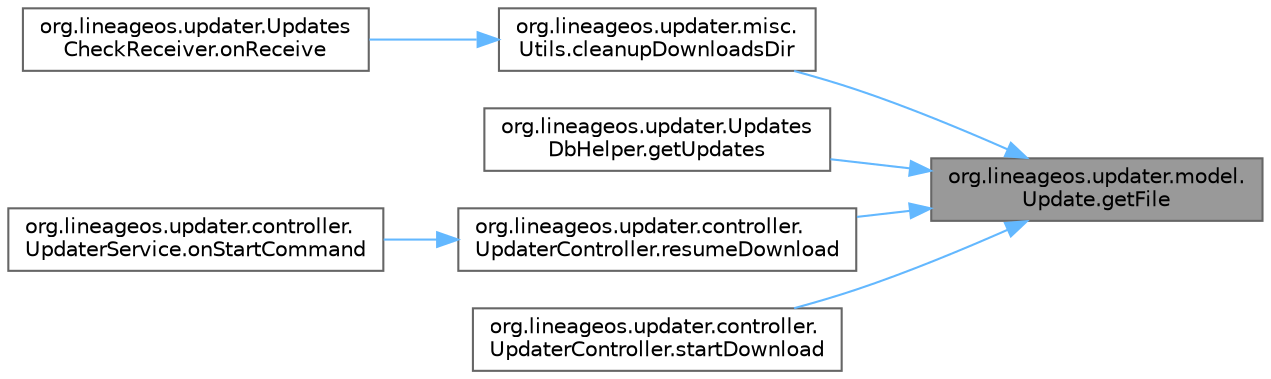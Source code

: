 digraph "org.lineageos.updater.model.Update.getFile"
{
 // LATEX_PDF_SIZE
  bgcolor="transparent";
  edge [fontname=Helvetica,fontsize=10,labelfontname=Helvetica,labelfontsize=10];
  node [fontname=Helvetica,fontsize=10,shape=box,height=0.2,width=0.4];
  rankdir="RL";
  Node1 [label="org.lineageos.updater.model.\lUpdate.getFile",height=0.2,width=0.4,color="gray40", fillcolor="grey60", style="filled", fontcolor="black",tooltip=" "];
  Node1 -> Node2 [dir="back",color="steelblue1",style="solid"];
  Node2 [label="org.lineageos.updater.misc.\lUtils.cleanupDownloadsDir",height=0.2,width=0.4,color="grey40", fillcolor="white", style="filled",URL="$classorg_1_1lineageos_1_1updater_1_1misc_1_1_utils.html#abc5681b0f70a3481c11565cbc0e0397b",tooltip=" "];
  Node2 -> Node3 [dir="back",color="steelblue1",style="solid"];
  Node3 [label="org.lineageos.updater.Updates\lCheckReceiver.onReceive",height=0.2,width=0.4,color="grey40", fillcolor="white", style="filled",URL="$classorg_1_1lineageos_1_1updater_1_1_updates_check_receiver.html#ad8f90b6b49a0c878bddb97e8f99dd1b2",tooltip=" "];
  Node1 -> Node4 [dir="back",color="steelblue1",style="solid"];
  Node4 [label="org.lineageos.updater.Updates\lDbHelper.getUpdates",height=0.2,width=0.4,color="grey40", fillcolor="white", style="filled",URL="$classorg_1_1lineageos_1_1updater_1_1_updates_db_helper.html#a64068bd22035387273948f7bc6013197",tooltip=" "];
  Node1 -> Node5 [dir="back",color="steelblue1",style="solid"];
  Node5 [label="org.lineageos.updater.controller.\lUpdaterController.resumeDownload",height=0.2,width=0.4,color="grey40", fillcolor="white", style="filled",URL="$classorg_1_1lineageos_1_1updater_1_1controller_1_1_updater_controller.html#a10b1e11c47fce1c6c37c79c5d71ceb4a",tooltip=" "];
  Node5 -> Node6 [dir="back",color="steelblue1",style="solid"];
  Node6 [label="org.lineageos.updater.controller.\lUpdaterService.onStartCommand",height=0.2,width=0.4,color="grey40", fillcolor="white", style="filled",URL="$classorg_1_1lineageos_1_1updater_1_1controller_1_1_updater_service.html#ad3af9767ebb76b9c4cdb8a6d9368137f",tooltip=" "];
  Node1 -> Node7 [dir="back",color="steelblue1",style="solid"];
  Node7 [label="org.lineageos.updater.controller.\lUpdaterController.startDownload",height=0.2,width=0.4,color="grey40", fillcolor="white", style="filled",URL="$classorg_1_1lineageos_1_1updater_1_1controller_1_1_updater_controller.html#ade8d385713d383297ec442444c1a7585",tooltip=" "];
}
